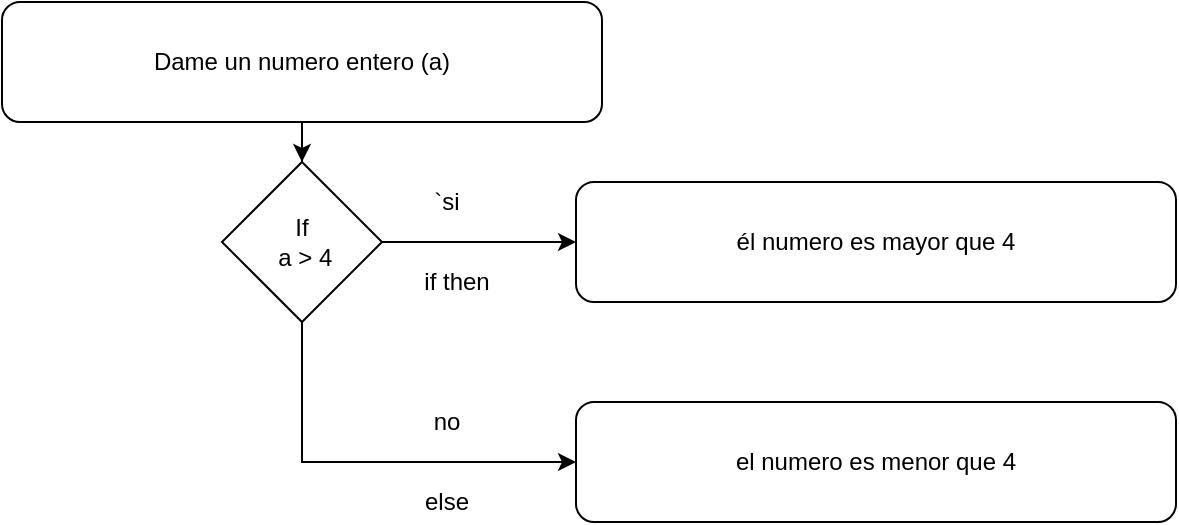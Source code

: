 <mxfile version="12.5.5" type="github">
  <diagram id="3xAT6aWjAmRWdDU82_Jx" name="Page-1">
    <mxGraphModel dx="1108" dy="482" grid="1" gridSize="10" guides="1" tooltips="1" connect="1" arrows="1" fold="1" page="1" pageScale="1" pageWidth="827" pageHeight="1169" math="0" shadow="0">
      <root>
        <mxCell id="0"/>
        <mxCell id="1" parent="0"/>
        <mxCell id="MlrHnHFlYhWvZ3quWtXL-21" value="" style="edgeStyle=orthogonalEdgeStyle;rounded=0;orthogonalLoop=1;jettySize=auto;html=1;" edge="1" parent="1" source="MlrHnHFlYhWvZ3quWtXL-1" target="MlrHnHFlYhWvZ3quWtXL-18">
          <mxGeometry relative="1" as="geometry"/>
        </mxCell>
        <mxCell id="MlrHnHFlYhWvZ3quWtXL-31" style="edgeStyle=orthogonalEdgeStyle;rounded=0;orthogonalLoop=1;jettySize=auto;html=1;exitX=0.5;exitY=1;exitDx=0;exitDy=0;entryX=0;entryY=0.5;entryDx=0;entryDy=0;" edge="1" parent="1" source="MlrHnHFlYhWvZ3quWtXL-1" target="MlrHnHFlYhWvZ3quWtXL-27">
          <mxGeometry relative="1" as="geometry"/>
        </mxCell>
        <mxCell id="MlrHnHFlYhWvZ3quWtXL-1" value="If&lt;br&gt;&amp;nbsp;a &amp;gt; 4" style="rhombus;whiteSpace=wrap;html=1;" vertex="1" parent="1">
          <mxGeometry x="373" y="150" width="80" height="80" as="geometry"/>
        </mxCell>
        <mxCell id="MlrHnHFlYhWvZ3quWtXL-10" style="edgeStyle=orthogonalEdgeStyle;rounded=0;orthogonalLoop=1;jettySize=auto;html=1;entryX=0.5;entryY=0;entryDx=0;entryDy=0;" edge="1" parent="1" source="MlrHnHFlYhWvZ3quWtXL-6" target="MlrHnHFlYhWvZ3quWtXL-1">
          <mxGeometry relative="1" as="geometry"/>
        </mxCell>
        <mxCell id="MlrHnHFlYhWvZ3quWtXL-6" value="Dame un numero entero (a)" style="rounded=1;whiteSpace=wrap;html=1;" vertex="1" parent="1">
          <mxGeometry x="263" y="70" width="300" height="60" as="geometry"/>
        </mxCell>
        <mxCell id="MlrHnHFlYhWvZ3quWtXL-18" value="él numero es mayor que 4" style="rounded=1;whiteSpace=wrap;html=1;" vertex="1" parent="1">
          <mxGeometry x="550" y="160" width="300" height="60" as="geometry"/>
        </mxCell>
        <mxCell id="MlrHnHFlYhWvZ3quWtXL-23" value="no" style="text;html=1;align=center;verticalAlign=middle;resizable=0;points=[];autosize=1;" vertex="1" parent="1">
          <mxGeometry x="470" y="270" width="30" height="20" as="geometry"/>
        </mxCell>
        <mxCell id="MlrHnHFlYhWvZ3quWtXL-24" value="`si" style="text;html=1;align=center;verticalAlign=middle;resizable=0;points=[];autosize=1;" vertex="1" parent="1">
          <mxGeometry x="470" y="160" width="30" height="20" as="geometry"/>
        </mxCell>
        <mxCell id="MlrHnHFlYhWvZ3quWtXL-27" value="el numero es menor que 4" style="rounded=1;whiteSpace=wrap;html=1;" vertex="1" parent="1">
          <mxGeometry x="550" y="270" width="300" height="60" as="geometry"/>
        </mxCell>
        <mxCell id="MlrHnHFlYhWvZ3quWtXL-32" value="if then" style="text;html=1;align=center;verticalAlign=middle;resizable=0;points=[];autosize=1;" vertex="1" parent="1">
          <mxGeometry x="465" y="200" width="50" height="20" as="geometry"/>
        </mxCell>
        <mxCell id="MlrHnHFlYhWvZ3quWtXL-33" value="else&lt;br&gt;" style="text;html=1;align=center;verticalAlign=middle;resizable=0;points=[];autosize=1;" vertex="1" parent="1">
          <mxGeometry x="465" y="310" width="40" height="20" as="geometry"/>
        </mxCell>
      </root>
    </mxGraphModel>
  </diagram>
</mxfile>
